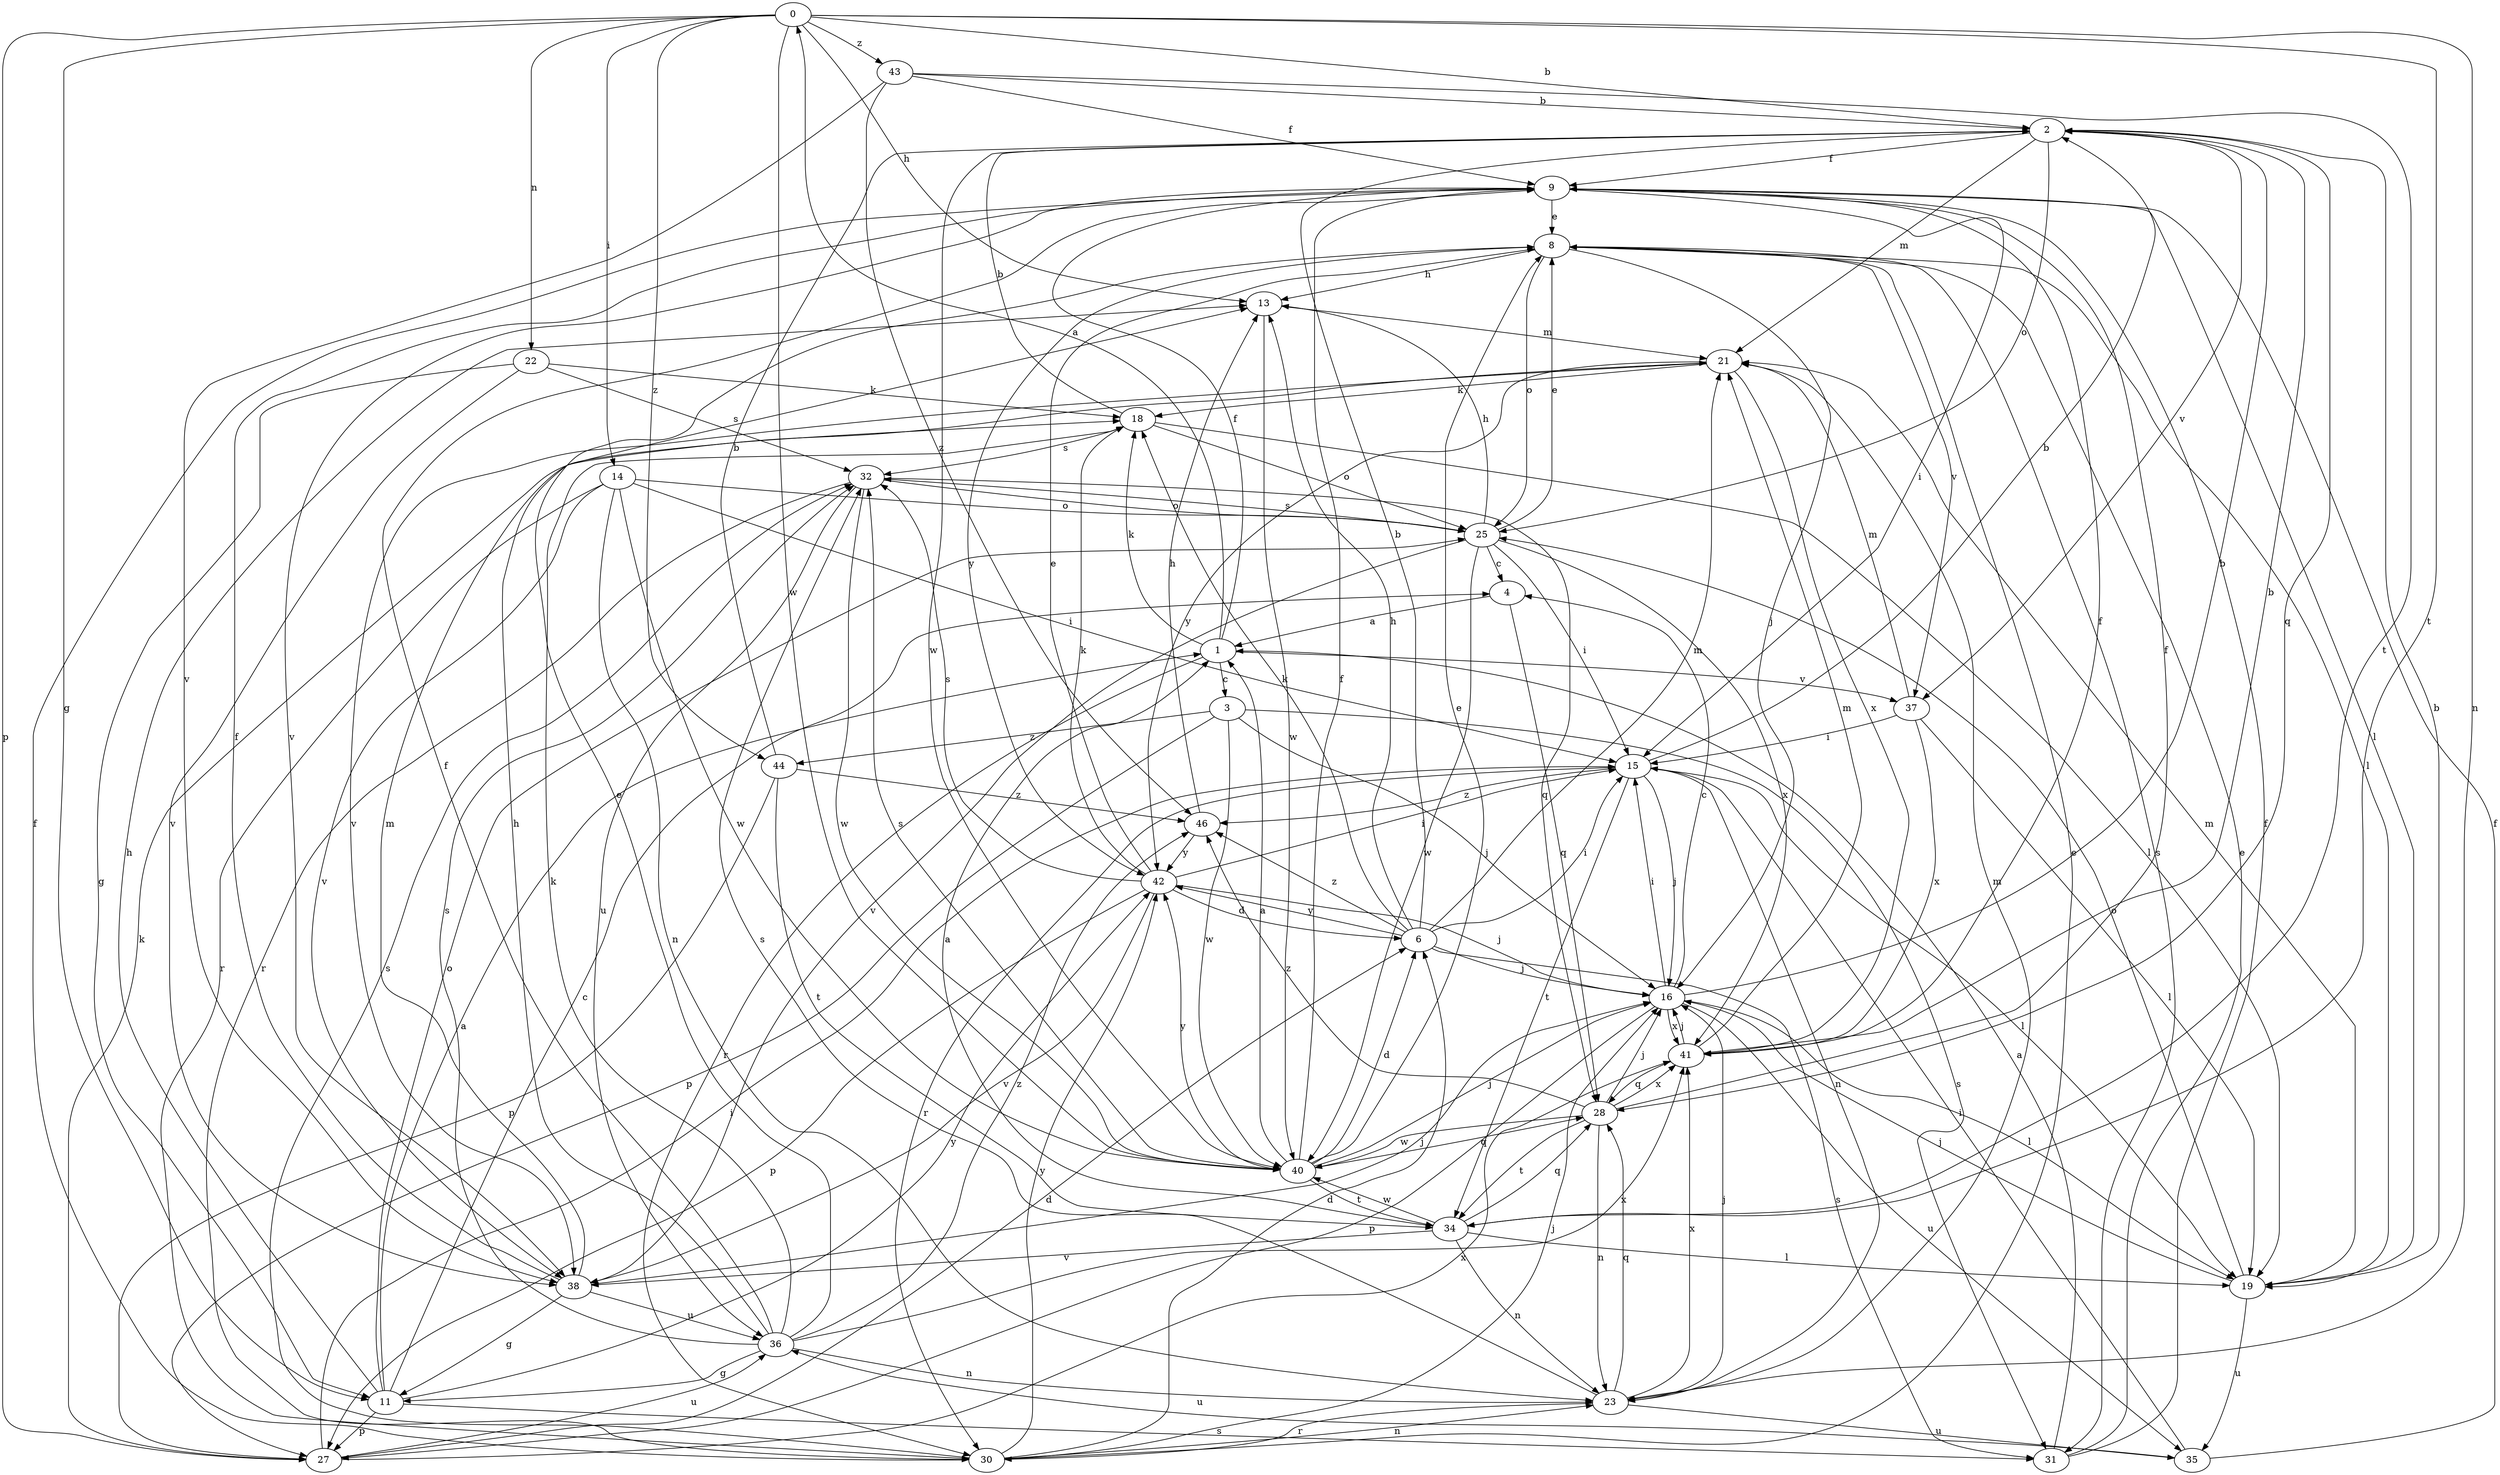 strict digraph  {
0;
1;
2;
3;
4;
6;
8;
9;
11;
13;
14;
15;
16;
18;
19;
21;
22;
23;
25;
27;
28;
30;
31;
32;
34;
35;
36;
37;
38;
40;
41;
42;
43;
44;
46;
0 -> 2  [label=b];
0 -> 11  [label=g];
0 -> 13  [label=h];
0 -> 14  [label=i];
0 -> 22  [label=n];
0 -> 23  [label=n];
0 -> 27  [label=p];
0 -> 34  [label=t];
0 -> 40  [label=w];
0 -> 43  [label=z];
0 -> 44  [label=z];
1 -> 0  [label=a];
1 -> 3  [label=c];
1 -> 9  [label=f];
1 -> 18  [label=k];
1 -> 30  [label=r];
1 -> 37  [label=v];
2 -> 9  [label=f];
2 -> 21  [label=m];
2 -> 25  [label=o];
2 -> 28  [label=q];
2 -> 37  [label=v];
2 -> 40  [label=w];
3 -> 16  [label=j];
3 -> 27  [label=p];
3 -> 31  [label=s];
3 -> 40  [label=w];
3 -> 44  [label=z];
4 -> 1  [label=a];
4 -> 28  [label=q];
6 -> 2  [label=b];
6 -> 13  [label=h];
6 -> 15  [label=i];
6 -> 16  [label=j];
6 -> 18  [label=k];
6 -> 21  [label=m];
6 -> 31  [label=s];
6 -> 42  [label=y];
6 -> 46  [label=z];
8 -> 13  [label=h];
8 -> 16  [label=j];
8 -> 19  [label=l];
8 -> 25  [label=o];
8 -> 31  [label=s];
8 -> 37  [label=v];
8 -> 42  [label=y];
9 -> 8  [label=e];
9 -> 15  [label=i];
9 -> 19  [label=l];
9 -> 38  [label=v];
11 -> 1  [label=a];
11 -> 4  [label=c];
11 -> 13  [label=h];
11 -> 25  [label=o];
11 -> 27  [label=p];
11 -> 31  [label=s];
11 -> 42  [label=y];
13 -> 21  [label=m];
13 -> 40  [label=w];
14 -> 15  [label=i];
14 -> 23  [label=n];
14 -> 25  [label=o];
14 -> 30  [label=r];
14 -> 38  [label=v];
14 -> 40  [label=w];
15 -> 2  [label=b];
15 -> 16  [label=j];
15 -> 19  [label=l];
15 -> 23  [label=n];
15 -> 30  [label=r];
15 -> 34  [label=t];
15 -> 46  [label=z];
16 -> 2  [label=b];
16 -> 4  [label=c];
16 -> 15  [label=i];
16 -> 19  [label=l];
16 -> 27  [label=p];
16 -> 35  [label=u];
16 -> 41  [label=x];
18 -> 2  [label=b];
18 -> 19  [label=l];
18 -> 25  [label=o];
18 -> 32  [label=s];
19 -> 2  [label=b];
19 -> 16  [label=j];
19 -> 21  [label=m];
19 -> 25  [label=o];
19 -> 35  [label=u];
21 -> 18  [label=k];
21 -> 38  [label=v];
21 -> 41  [label=x];
21 -> 42  [label=y];
22 -> 11  [label=g];
22 -> 18  [label=k];
22 -> 32  [label=s];
22 -> 38  [label=v];
23 -> 16  [label=j];
23 -> 21  [label=m];
23 -> 28  [label=q];
23 -> 30  [label=r];
23 -> 32  [label=s];
23 -> 35  [label=u];
23 -> 41  [label=x];
25 -> 4  [label=c];
25 -> 8  [label=e];
25 -> 13  [label=h];
25 -> 15  [label=i];
25 -> 32  [label=s];
25 -> 38  [label=v];
25 -> 40  [label=w];
25 -> 41  [label=x];
27 -> 6  [label=d];
27 -> 15  [label=i];
27 -> 18  [label=k];
27 -> 36  [label=u];
27 -> 41  [label=x];
28 -> 9  [label=f];
28 -> 16  [label=j];
28 -> 23  [label=n];
28 -> 34  [label=t];
28 -> 40  [label=w];
28 -> 41  [label=x];
28 -> 46  [label=z];
30 -> 6  [label=d];
30 -> 8  [label=e];
30 -> 9  [label=f];
30 -> 16  [label=j];
30 -> 23  [label=n];
30 -> 32  [label=s];
30 -> 42  [label=y];
31 -> 1  [label=a];
31 -> 8  [label=e];
31 -> 9  [label=f];
32 -> 25  [label=o];
32 -> 28  [label=q];
32 -> 30  [label=r];
32 -> 36  [label=u];
32 -> 40  [label=w];
34 -> 1  [label=a];
34 -> 19  [label=l];
34 -> 23  [label=n];
34 -> 28  [label=q];
34 -> 38  [label=v];
34 -> 40  [label=w];
35 -> 9  [label=f];
35 -> 15  [label=i];
35 -> 36  [label=u];
36 -> 8  [label=e];
36 -> 9  [label=f];
36 -> 11  [label=g];
36 -> 13  [label=h];
36 -> 18  [label=k];
36 -> 23  [label=n];
36 -> 32  [label=s];
36 -> 41  [label=x];
36 -> 46  [label=z];
37 -> 15  [label=i];
37 -> 19  [label=l];
37 -> 21  [label=m];
37 -> 41  [label=x];
38 -> 9  [label=f];
38 -> 11  [label=g];
38 -> 16  [label=j];
38 -> 21  [label=m];
38 -> 36  [label=u];
40 -> 1  [label=a];
40 -> 6  [label=d];
40 -> 8  [label=e];
40 -> 9  [label=f];
40 -> 16  [label=j];
40 -> 28  [label=q];
40 -> 32  [label=s];
40 -> 34  [label=t];
40 -> 42  [label=y];
41 -> 2  [label=b];
41 -> 9  [label=f];
41 -> 16  [label=j];
41 -> 21  [label=m];
41 -> 28  [label=q];
42 -> 6  [label=d];
42 -> 8  [label=e];
42 -> 15  [label=i];
42 -> 16  [label=j];
42 -> 18  [label=k];
42 -> 27  [label=p];
42 -> 32  [label=s];
42 -> 38  [label=v];
43 -> 2  [label=b];
43 -> 9  [label=f];
43 -> 34  [label=t];
43 -> 38  [label=v];
43 -> 46  [label=z];
44 -> 2  [label=b];
44 -> 27  [label=p];
44 -> 34  [label=t];
44 -> 46  [label=z];
46 -> 13  [label=h];
46 -> 42  [label=y];
}
